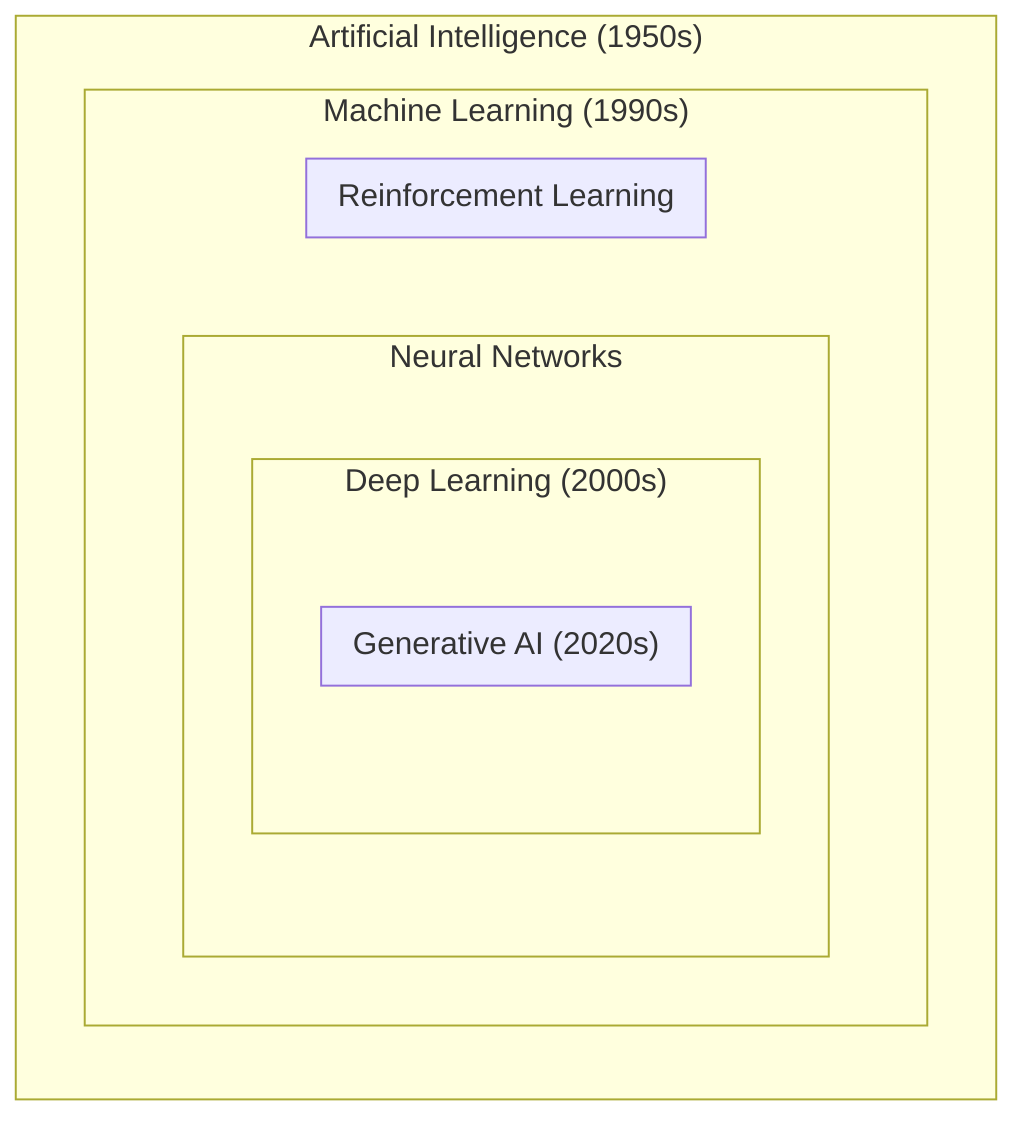 graph LR
subgraph AI ["Artificial Intelligence (1950s)"]
   subgraph ML ["Machine Learning (1990s)"]
      subgraph NN ["Neural Networks"]
         subgraph DL ["Deep Learning (2000s)"]
            subgraph GenAI ["Generative AI (2020s)"]
            end
         end
      end
      subgraph RL ["Reinforcement Learning"]
      end
   end
end